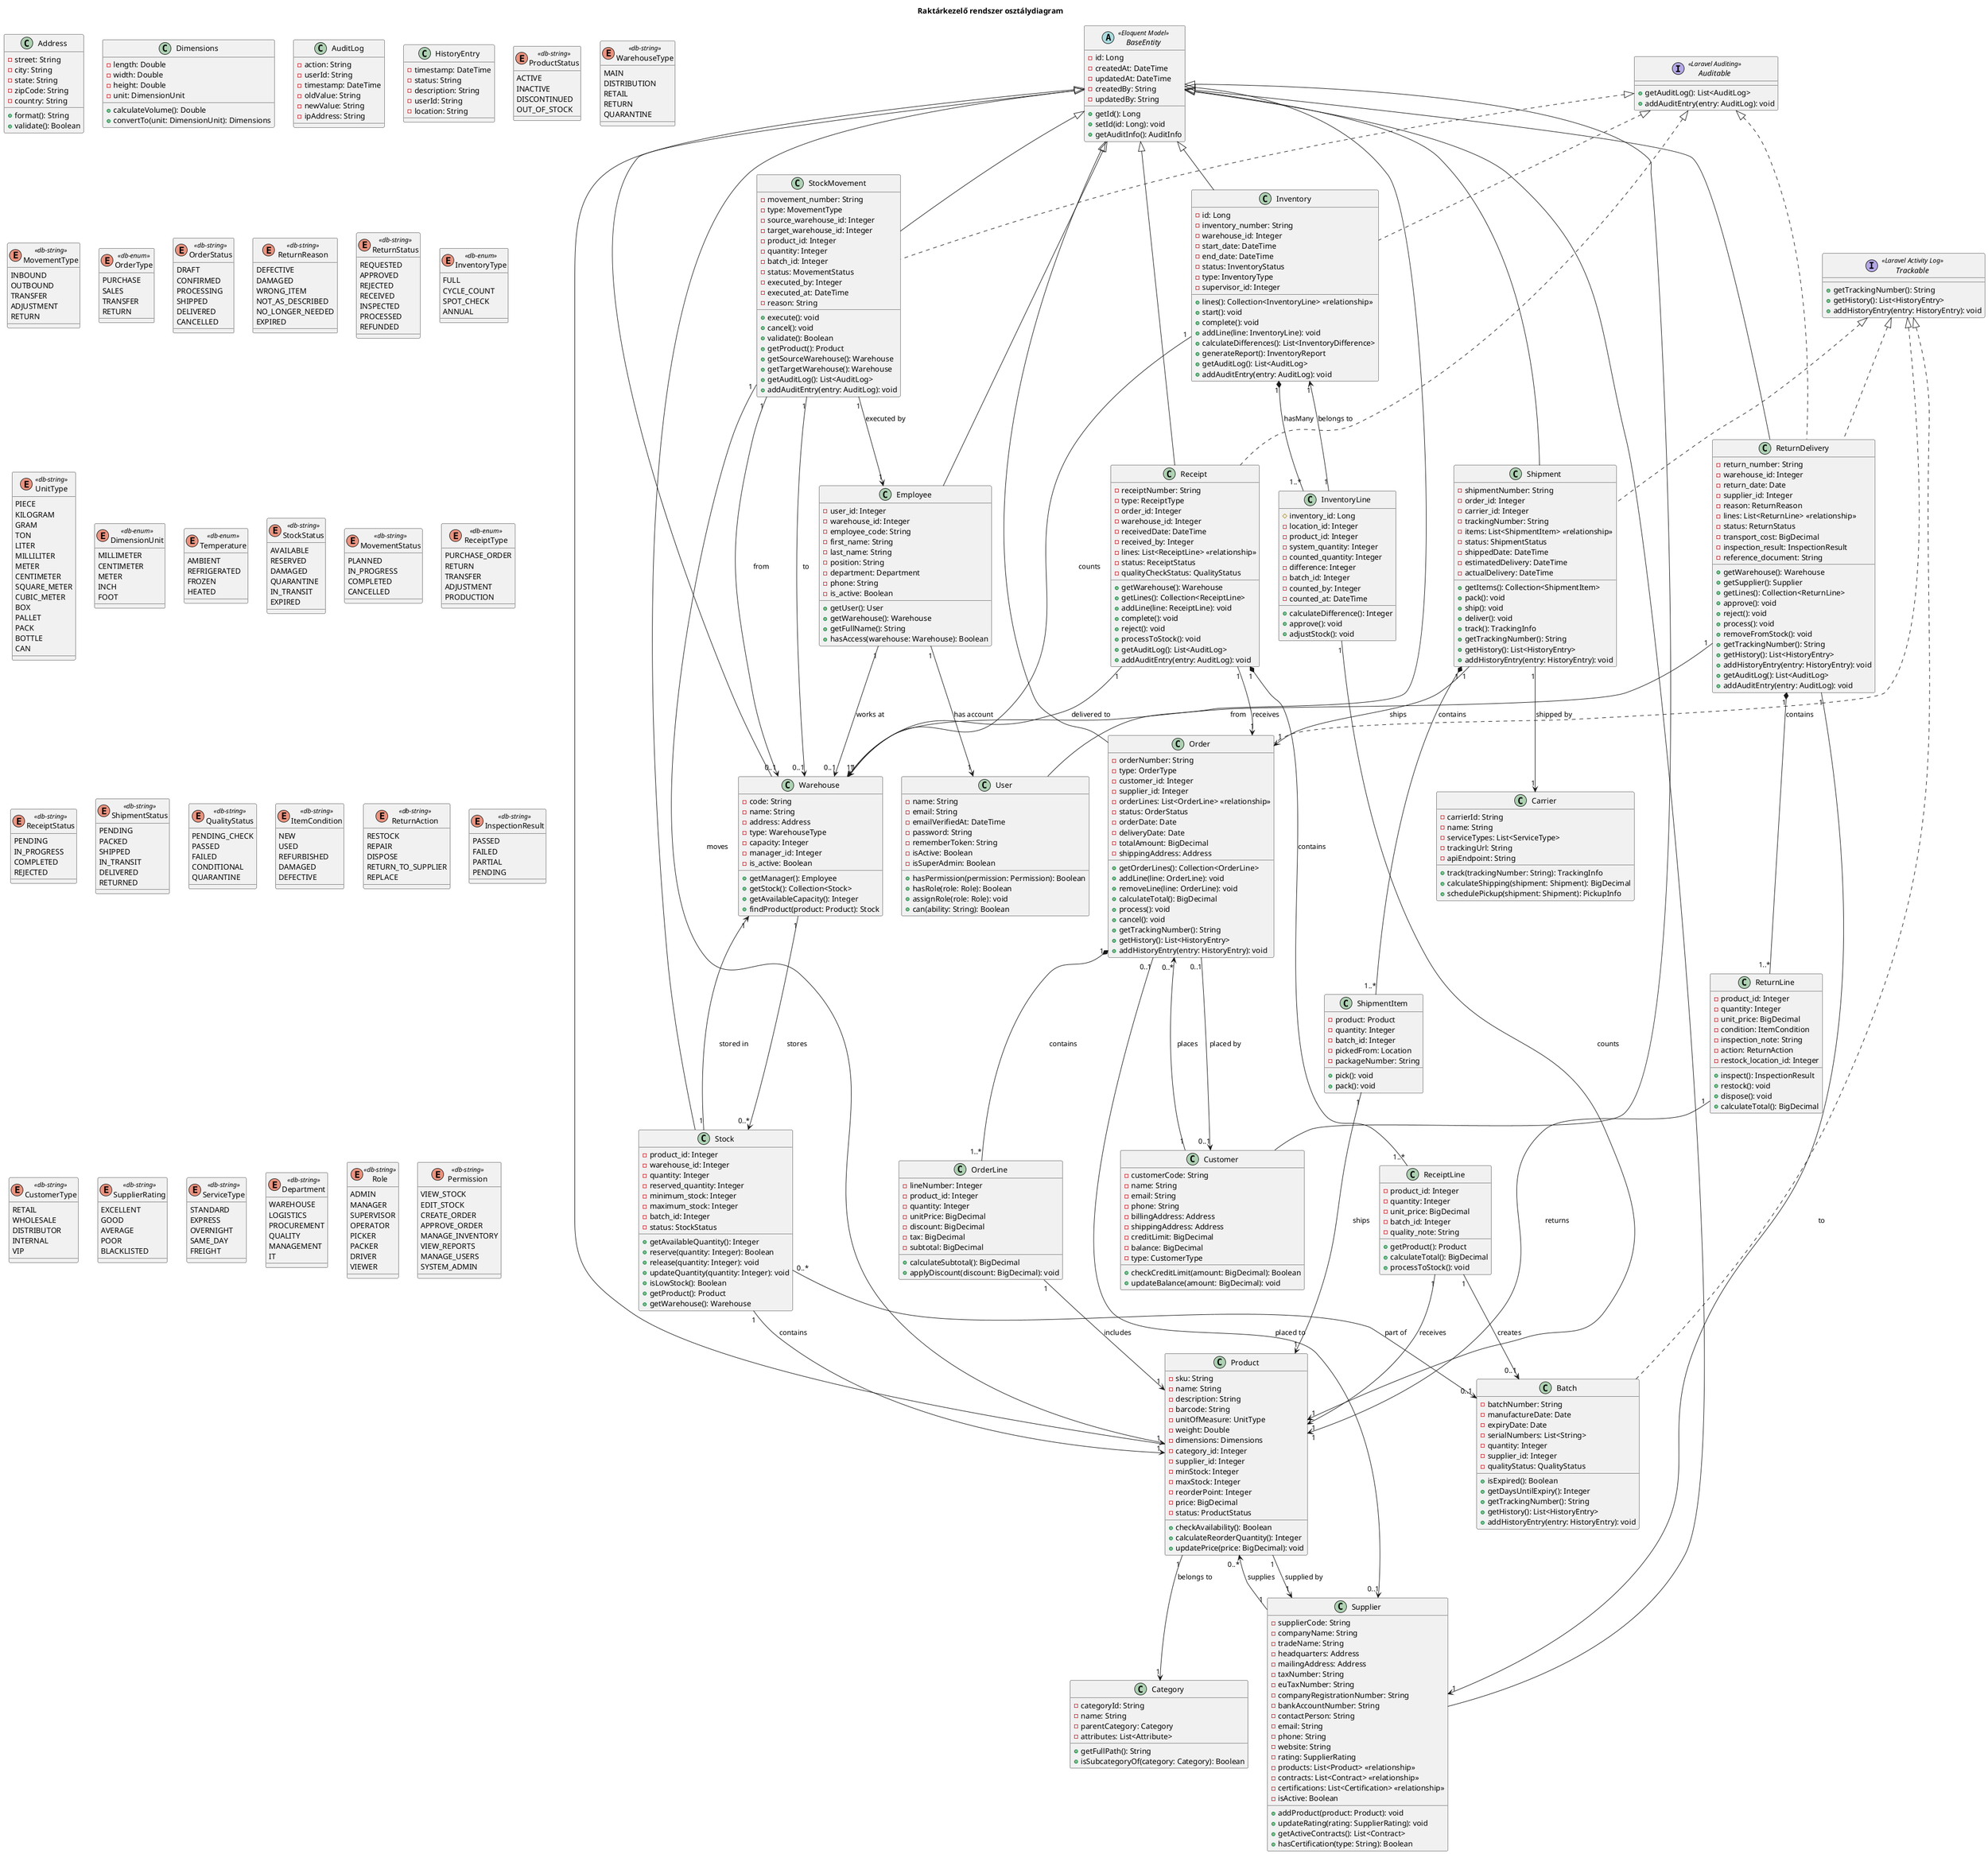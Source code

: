 @startuml Raktárkezelő rendszer osztálydiagram

title Raktárkezelő rendszer osztálydiagram

' Laravel implementation notes:
' BaseEntity -> extends Eloquent Model
' Trackable -> use Laravel Activity Log package
' Auditable -> use Laravel Auditing package
' Timestamps (created_at, updated_at) -> automatic in Eloquent
' Soft Deletes (deleted_at) -> use SoftDeletes trait
'
' Relationship notation:
' <<relationship>> = Laravel relationship method (hasMany, belongsToMany, etc.)
'                    Not stored as property, use: $model->relationshipName()->get()
' Example: -lines: List<ReceiptLine> <<relationship>> = public function lines() { return $this->hasMany(ReceiptLine::class); }

' Absztrakt osztályok és interfészek
abstract class BaseEntity <<Eloquent Model>> {
  -id: Long
  -createdAt: DateTime
  -updatedAt: DateTime
  -createdBy: String
  -updatedBy: String
  +getId(): Long
  +setId(id: Long): void
  +getAuditInfo(): AuditInfo
}

interface Trackable <<Laravel Activity Log>> {
  +getTrackingNumber(): String
  +getHistory(): List<HistoryEntry>
  +addHistoryEntry(entry: HistoryEntry): void
}

interface Auditable <<Laravel Auditing>> {
  +getAuditLog(): List<AuditLog>
  +addAuditEntry(entry: AuditLog): void
}

' Fő entitások
class Product extends BaseEntity {
  -sku: String
  -name: String
  -description: String
  -barcode: String
  -unitOfMeasure: UnitType
  -weight: Double
  -dimensions: Dimensions
  -category_id: Integer
  -supplier_id: Integer
  -minStock: Integer
  -maxStock: Integer
  -reorderPoint: Integer
  -price: BigDecimal
  -status: ProductStatus
  +checkAvailability(): Boolean
  +calculateReorderQuantity(): Integer
  +updatePrice(price: BigDecimal): void
}

class Warehouse extends BaseEntity {
  -code: String
  -name: String
  -address: Address
  -type: WarehouseType
  -capacity: Integer
  -manager_id: Integer
  -is_active: Boolean
  +getManager(): Employee
  +getStock(): Collection<Stock>
  +getAvailableCapacity(): Integer
  +findProduct(product: Product): Stock
}


class Stock extends BaseEntity {
  -product_id: Integer
  -warehouse_id: Integer
  -quantity: Integer
  -reserved_quantity: Integer
  -minimum_stock: Integer
  -maximum_stock: Integer
  -batch_id: Integer
  -status: StockStatus
  +getAvailableQuantity(): Integer
  +reserve(quantity: Integer): Boolean
  +release(quantity: Integer): void
  +updateQuantity(quantity: Integer): void
  +isLowStock(): Boolean
  +getProduct(): Product
  +getWarehouse(): Warehouse
}

class Batch implements Trackable {
  -batchNumber: String
  -manufactureDate: Date
  -expiryDate: Date
  -serialNumbers: List<String>
  -quantity: Integer
  -supplier_id: Integer
  -qualityStatus: QualityStatus
  +isExpired(): Boolean
  +getDaysUntilExpiry(): Integer
  +getTrackingNumber(): String
  +getHistory(): List<HistoryEntry>
  +addHistoryEntry(entry: HistoryEntry): void
}

' Mozgások és tranzakciók
class StockMovement extends BaseEntity implements Auditable {
  -movement_number: String
  -type: MovementType
  -source_warehouse_id: Integer
  -target_warehouse_id: Integer
  -product_id: Integer
  -quantity: Integer
  -batch_id: Integer
  -status: MovementStatus
  -executed_by: Integer
  -executed_at: DateTime
  -reason: String
  +execute(): void
  +cancel(): void
  +validate(): Boolean
  +getProduct(): Product
  +getSourceWarehouse(): Warehouse
  +getTargetWarehouse(): Warehouse
  +getAuditLog(): List<AuditLog>
  +addAuditEntry(entry: AuditLog): void
}

class Order extends BaseEntity implements Trackable {
  -orderNumber: String
  -type: OrderType
  -customer_id: Integer
  -supplier_id: Integer
  -orderLines: List<OrderLine> <<relationship>>
  -status: OrderStatus
  -orderDate: Date
  -deliveryDate: Date
  -totalAmount: BigDecimal
  -shippingAddress: Address
  +getOrderLines(): Collection<OrderLine>
  +addLine(line: OrderLine): void
  +removeLine(line: OrderLine): void
  +calculateTotal(): BigDecimal
  +process(): void
  +cancel(): void
  +getTrackingNumber(): String
  +getHistory(): List<HistoryEntry>
  +addHistoryEntry(entry: HistoryEntry): void
}

class OrderLine {
  -lineNumber: Integer
  -product_id: Integer
  -quantity: Integer
  -unitPrice: BigDecimal
  -discount: BigDecimal
  -tax: BigDecimal
  -subtotal: BigDecimal
  +calculateSubtotal(): BigDecimal
  +applyDiscount(discount: BigDecimal): void
}

class Receipt extends BaseEntity implements Auditable {
  -receiptNumber: String
  -type: ReceiptType
  -order_id: Integer
  -warehouse_id: Integer
  -receivedDate: DateTime
  -received_by: Integer
  -lines: List<ReceiptLine> <<relationship>>
  -status: ReceiptStatus
  -qualityCheckStatus: QualityStatus
  +getWarehouse(): Warehouse
  +getLines(): Collection<ReceiptLine>
  +addLine(line: ReceiptLine): void
  +complete(): void
  +reject(): void
  +processToStock(): void
  +getAuditLog(): List<AuditLog>
  +addAuditEntry(entry: AuditLog): void
}

class ReceiptLine {
  -product_id: Integer
  -quantity: Integer
  -unit_price: BigDecimal
  -batch_id: Integer
  -quality_note: String
  +getProduct(): Product
  +calculateTotal(): BigDecimal
  +processToStock(): void
}

class Shipment extends BaseEntity implements Trackable {
  -shipmentNumber: String
  -order_id: Integer
  -carrier_id: Integer
  -trackingNumber: String
  -items: List<ShipmentItem> <<relationship>>
  -status: ShipmentStatus
  -shippedDate: DateTime
  -estimatedDelivery: DateTime
  -actualDelivery: DateTime
  +getItems(): Collection<ShipmentItem>
  +pack(): void
  +ship(): void
  +deliver(): void
  +track(): TrackingInfo
  +getTrackingNumber(): String
  +getHistory(): List<HistoryEntry>
  +addHistoryEntry(entry: HistoryEntry): void
}

class ShipmentItem {
  -product: Product
  -quantity: Integer
  -batch_id: Integer
  -pickedFrom: Location
  -packageNumber: String
  +pick(): void
  +pack(): void
}

' Visszáru szállítólevél
class ReturnDelivery extends BaseEntity implements Trackable, Auditable {
  -return_number: String
  -warehouse_id: Integer
  -return_date: Date
  -supplier_id: Integer
  -reason: ReturnReason
  -lines: List<ReturnLine> <<relationship>>
  -status: ReturnStatus
  -transport_cost: BigDecimal
  -inspection_result: InspectionResult
  -reference_document: String
  +getWarehouse(): Warehouse
  +getSupplier(): Supplier
  +getLines(): Collection<ReturnLine>
  +approve(): void
  +reject(): void
  +process(): void
  +removeFromStock(): void
  +getTrackingNumber(): String
  +getHistory(): List<HistoryEntry>
  +addHistoryEntry(entry: HistoryEntry): void
  +getAuditLog(): List<AuditLog>
  +addAuditEntry(entry: AuditLog): void
}

class ReturnLine {
  -product_id: Integer
  -quantity: Integer
  -unit_price: BigDecimal
  -condition: ItemCondition
  -inspection_note: String
  -action: ReturnAction
  -restock_location_id: Integer
  +inspect(): InspectionResult
  +restock(): void
  +dispose(): void
  +calculateTotal(): BigDecimal
}

' Leltár
class Inventory extends BaseEntity implements Auditable {
  -id: Long
  -inventory_number: String
  -warehouse_id: Integer
  -start_date: DateTime
  -end_date: DateTime
  -status: InventoryStatus
  -type: InventoryType
  -supervisor_id: Integer
  +lines(): Collection<InventoryLine> <<relationship>>
  +start(): void
  +complete(): void
  +addLine(line: InventoryLine): void
  +calculateDifferences(): List<InventoryDifference>
  +generateReport(): InventoryReport
  +getAuditLog(): List<AuditLog>
  +addAuditEntry(entry: AuditLog): void
}

class InventoryLine {
  #inventory_id: Long
  -location_id: Integer
  -product_id: Integer
  -system_quantity: Integer
  -counted_quantity: Integer
  -difference: Integer
  -batch_id: Integer
  -counted_by: Integer
  -counted_at: DateTime
  +calculateDifference(): Integer
  +approve(): void
  +adjustStock(): void
}

' Szereplők

' Authentication User - alaprendszer része
class User extends BaseEntity {
  -name: String
  -email: String
  -emailVerifiedAt: DateTime
  -password: String
  -rememberToken: String
  -isActive: Boolean
  -isSuperAdmin: Boolean
  +hasPermission(permission: Permission): Boolean
  +hasRole(role: Role): Boolean
  +assignRole(role: Role): void
  +can(ability: String): Boolean
}

' Employee - Warehouse modul része
class Employee extends BaseEntity {
  -user_id: Integer
  -warehouse_id: Integer
  -employee_code: String
  -first_name: String
  -last_name: String
  -position: String
  -department: Department
  -phone: String
  -is_active: Boolean
  +getUser(): User
  +getWarehouse(): Warehouse
  +getFullName(): String
  +hasAccess(warehouse: Warehouse): Boolean
}

class Supplier extends BaseEntity {
  -supplierCode: String
  -companyName: String
  -tradeName: String
  -headquarters: Address
  -mailingAddress: Address
  -taxNumber: String
  -euTaxNumber: String
  -companyRegistrationNumber: String
  -bankAccountNumber: String
  -contactPerson: String
  -email: String
  -phone: String
  -website: String
  -rating: SupplierRating
  -products: List<Product> <<relationship>>
  -contracts: List<Contract> <<relationship>>
  -certifications: List<Certification> <<relationship>>
  -isActive: Boolean
  +addProduct(product: Product): void
  +updateRating(rating: SupplierRating): void
  +getActiveContracts(): List<Contract>
  +hasCertification(type: String): Boolean
}

class Customer extends BaseEntity {
  -customerCode: String
  -name: String
  -email: String
  -phone: String
  -billingAddress: Address
  -shippingAddress: Address
  -creditLimit: BigDecimal
  -balance: BigDecimal
  -type: CustomerType
  +checkCreditLimit(amount: BigDecimal): Boolean
  +updateBalance(amount: BigDecimal): void
}

class Carrier {
  -carrierId: String
  -name: String
  -serviceTypes: List<ServiceType>
  -trackingUrl: String
  -apiEndpoint: String
  +track(trackingNumber: String): TrackingInfo
  +calculateShipping(shipment: Shipment): BigDecimal
  +schedulePickup(shipment: Shipment): PickupInfo
}

' Segéd osztályok
class Address {
  -street: String
  -city: String
  -state: String
  -zipCode: String
  -country: String
  +format(): String
  +validate(): Boolean
}

class Dimensions {
  -length: Double
  -width: Double
  -height: Double
  -unit: DimensionUnit
  +calculateVolume(): Double
  +convertTo(unit: DimensionUnit): Dimensions
}


class Category {
  -categoryId: String
  -name: String
  -parentCategory: Category
  -attributes: List<Attribute>
  +getFullPath(): String
  +isSubcategoryOf(category: Category): Boolean
}

class AuditLog {
  -action: String
  -userId: String
  -timestamp: DateTime
  -oldValue: String
  -newValue: String
  -ipAddress: String
}

class HistoryEntry {
  -timestamp: DateTime
  -status: String
  -description: String
  -userId: String
  -location: String
}

' Enumerációk
' Storage recommendations:
' <<db-enum>> = store as ENUM in database (rarely changes, fixed set)
'               Examples: OrderType, Temperature, DimensionUnit
'               Laravel: $table->enum('type', ['PURCHASE', 'SALES', 'TRANSFER'])
'
' <<db-string>> = store as VARCHAR in database (may change/extend over time)
'                Examples: ProductStatus, Role, Permission
'                Laravel: $table->string('status', 50)

enum ProductStatus <<db-string>> {
  ACTIVE
  INACTIVE
  DISCONTINUED
  OUT_OF_STOCK
}

enum WarehouseType <<db-string>> {
  MAIN
  DISTRIBUTION
  RETAIL
  RETURN
  QUARANTINE
}


enum MovementType <<db-string>> {
  INBOUND
  OUTBOUND
  TRANSFER
  ADJUSTMENT
  RETURN
}

enum OrderType <<db-enum>> {
  PURCHASE
  SALES
  TRANSFER
  RETURN
}

enum OrderStatus <<db-string>> {
  DRAFT
  CONFIRMED
  PROCESSING
  SHIPPED
  DELIVERED
  CANCELLED
}

enum ReturnReason <<db-string>> {
  DEFECTIVE
  DAMAGED
  WRONG_ITEM
  NOT_AS_DESCRIBED
  NO_LONGER_NEEDED
  EXPIRED
}

enum ReturnStatus <<db-string>> {
  REQUESTED
  APPROVED
  REJECTED
  RECEIVED
  INSPECTED
  PROCESSED
  REFUNDED
}

enum InventoryType <<db-enum>> {
  FULL
  CYCLE_COUNT
  SPOT_CHECK
  ANNUAL
}

enum UnitType <<db-string>> {
  PIECE
  KILOGRAM
  GRAM
  TON
  LITER
  MILLILITER
  METER
  CENTIMETER
  SQUARE_METER
  CUBIC_METER
  BOX
  PALLET
  PACK
  BOTTLE
  CAN
}

enum DimensionUnit <<db-enum>> {
  MILLIMETER
  CENTIMETER
  METER
  INCH
  FOOT
}

enum Temperature <<db-enum>> {
  AMBIENT
  REFRIGERATED
  FROZEN
  HEATED
}

enum StockStatus <<db-string>> {
  AVAILABLE
  RESERVED
  DAMAGED
  QUARANTINE
  IN_TRANSIT
  EXPIRED
}

enum MovementStatus <<db-string>> {
  PLANNED
  IN_PROGRESS
  COMPLETED
  CANCELLED
}

enum ReceiptType <<db-enum>> {
  PURCHASE_ORDER
  RETURN
  TRANSFER
  ADJUSTMENT
  PRODUCTION
}

enum ReceiptStatus <<db-string>> {
  PENDING
  IN_PROGRESS
  COMPLETED
  REJECTED
}


enum ShipmentStatus <<db-string>> {
  PENDING
  PACKED
  SHIPPED
  IN_TRANSIT
  DELIVERED
  RETURNED
}

enum QualityStatus <<db-string>> {
  PENDING_CHECK
  PASSED
  FAILED
  CONDITIONAL
  QUARANTINE
}

enum ItemCondition <<db-string>> {
  NEW
  USED
  REFURBISHED
  DAMAGED
  DEFECTIVE
}

enum ReturnAction <<db-string>> {
  RESTOCK
  REPAIR
  DISPOSE
  RETURN_TO_SUPPLIER
  REPLACE
}

enum InspectionResult <<db-string>> {
  PASSED
  FAILED
  PARTIAL
  PENDING
}

enum CustomerType <<db-string>> {
  RETAIL
  WHOLESALE
  DISTRIBUTOR
  INTERNAL
  VIP
}

enum SupplierRating <<db-string>> {
  EXCELLENT
  GOOD
  AVERAGE
  POOR
  BLACKLISTED
}

enum ServiceType <<db-string>> {
  STANDARD
  EXPRESS
  OVERNIGHT
  SAME_DAY
  FREIGHT
}

enum Department <<db-string>> {
  WAREHOUSE
  LOGISTICS
  PROCUREMENT
  QUALITY
  MANAGEMENT
  IT
}

enum Role <<db-string>> {
  ADMIN
  MANAGER
  SUPERVISOR
  OPERATOR
  PICKER
  PACKER
  DRIVER
  VIEWER
}

enum Permission <<db-string>> {
  VIEW_STOCK
  EDIT_STOCK
  CREATE_ORDER
  APPROVE_ORDER
  MANAGE_INVENTORY
  VIEW_REPORTS
  MANAGE_USERS
  SYSTEM_ADMIN
}

' Kapcsolatok
Product "1" --> "1" Category : belongs to
Product "1" --> "1" Supplier : supplied by

Warehouse "1" --> "0..*" Stock : stores
Stock "1" --> "1" Product : contains
Stock "1" --> "1" Warehouse : stored in
Stock "0..*" --> "0..1" Batch : part of

Order "1" *-- "1..*" OrderLine : contains
OrderLine "1" --> "1" Product : includes
Order "0..1" --> "0..1" Customer : placed by
Order "0..1" --> "0..1" Supplier : placed to

Receipt "1" --> "1" Order : receives
Receipt "1" --> "1" Warehouse : delivered to
Receipt "1" *-- "1..*" ReceiptLine : contains
ReceiptLine "1" --> "1" Product : receives
ReceiptLine "1" --> "0..1" Batch : creates

Shipment "1" --> "1" Order : ships
Shipment "1" *-- "1..*" ShipmentItem : contains
Shipment "1" --> "1" Carrier : shipped by
ShipmentItem "1" --> "1" Product : ships

ReturnDelivery "1" --> "1" Warehouse : from
ReturnDelivery "1" --> "1" Supplier : to
ReturnDelivery "1" *-- "1..*" ReturnLine : contains
ReturnLine "1" --> "1" Product : returns

StockMovement "1" --> "1" Product : moves
StockMovement "1" --> "0..1" Warehouse : from
StockMovement "1" --> "0..1" Warehouse : to
StockMovement "1" --> "1" Employee : executed by

Inventory "1" --> "1" Warehouse : counts
Inventory "1" *-- "1..*" InventoryLine : hasMany
InventoryLine "1" --> "1" Inventory : belongs to
InventoryLine "1" --> "1" Product : counts

Employee "1" --> "1" User : has account
Employee "1" --> "0..1" Warehouse : works at
Supplier "1" --> "0..*" Product : supplies
Customer "1" --> "0..*" Order : places

@enduml
